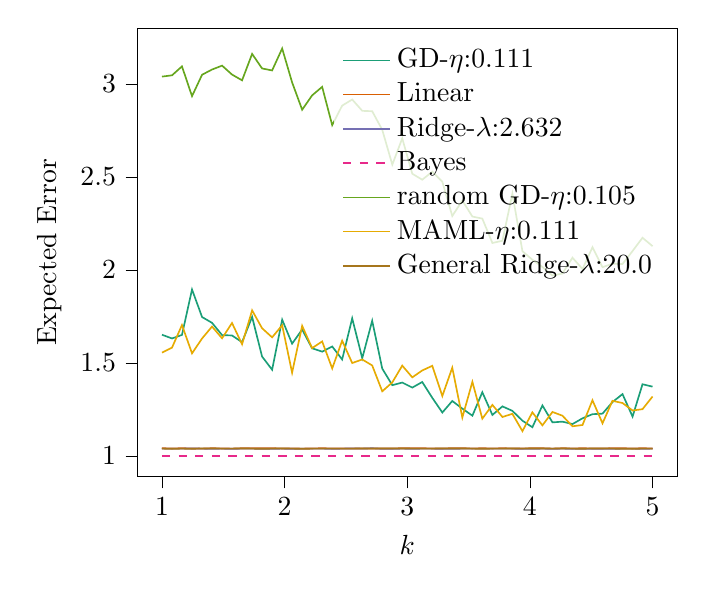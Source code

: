% This file was created with tikzplotlib v0.10.1.
\begin{tikzpicture}

\definecolor{chocolate217952}{RGB}{217,95,2}
\definecolor{darkcyan27158119}{RGB}{27,158,119}
\definecolor{darkgoldenrod16611829}{RGB}{166,118,29}
\definecolor{darkgray176}{RGB}{176,176,176}
\definecolor{deeppink23141138}{RGB}{231,41,138}
\definecolor{lightslategray117112179}{RGB}{117,112,179}
\definecolor{olivedrab10216630}{RGB}{102,166,30}
\definecolor{orange2301712}{RGB}{230,171,2}

\begin{axis}[
legend cell align={left},
legend style={fill opacity=0.8, draw opacity=1, text opacity=1, draw=none},
tick align=outside,
tick pos=left,
x grid style={darkgray176},
xlabel={\(\displaystyle k\)},
xmin=0.8, xmax=5.2,
xtick style={color=black},
y grid style={darkgray176},
ylabel={Expected Error},
ymin=0.89, ymax=3.299,
ytick style={color=black}
]
\addplot [semithick, darkcyan27158119]
table {%
1 1.652
1.082 1.632
1.163 1.651
1.245 1.895
1.327 1.747
1.408 1.716
1.49 1.65
1.571 1.648
1.653 1.612
1.735 1.748
1.816 1.535
1.898 1.464
1.98 1.733
2.061 1.604
2.143 1.68
2.224 1.579
2.306 1.561
2.388 1.589
2.469 1.519
2.551 1.74
2.633 1.526
2.714 1.727
2.796 1.47
2.878 1.381
2.959 1.395
3.041 1.368
3.122 1.398
3.204 1.313
3.286 1.234
3.367 1.296
3.449 1.255
3.531 1.217
3.612 1.343
3.694 1.221
3.776 1.267
3.857 1.243
3.939 1.19
4.02 1.155
4.102 1.272
4.184 1.181
4.265 1.185
4.347 1.172
4.429 1.203
4.51 1.225
4.592 1.228
4.673 1.29
4.755 1.333
4.837 1.212
4.918 1.386
5 1.373
};
\addlegendentry{GD-$\eta$:0.111}
\addplot [semithick, chocolate217952]
table {%
1 1.042
1.082 1.041
1.163 1.042
1.245 1.041
1.327 1.04
1.408 1.042
1.49 1.041
1.571 1.04
1.653 1.042
1.735 1.042
1.816 1.042
1.898 1.042
1.98 1.041
2.061 1.041
2.143 1.04
2.224 1.041
2.306 1.042
2.388 1.041
2.469 1.041
2.551 1.041
2.633 1.041
2.714 1.041
2.796 1.041
2.878 1.041
2.959 1.042
3.041 1.042
3.122 1.042
3.204 1.041
3.286 1.041
3.367 1.042
3.449 1.042
3.531 1.041
3.612 1.042
3.694 1.041
3.776 1.042
3.857 1.041
3.939 1.041
4.02 1.042
4.102 1.042
4.184 1.04
4.265 1.042
4.347 1.041
4.429 1.042
4.51 1.041
4.592 1.041
4.673 1.042
4.755 1.042
4.837 1.041
4.918 1.042
5 1.041
};
\addlegendentry{Linear}
\addplot [semithick, lightslategray117112179]
table {%
1 1.04
1.082 1.04
1.163 1.04
1.245 1.041
1.327 1.04
1.408 1.039
1.49 1.04
1.571 1.039
1.653 1.04
1.735 1.04
1.816 1.039
1.898 1.039
1.98 1.04
2.061 1.039
2.143 1.04
2.224 1.04
2.306 1.04
2.388 1.039
2.469 1.04
2.551 1.041
2.633 1.04
2.714 1.042
2.796 1.039
2.878 1.039
2.959 1.04
3.041 1.039
3.122 1.04
3.204 1.04
3.286 1.039
3.367 1.039
3.449 1.04
3.531 1.04
3.612 1.04
3.694 1.04
3.776 1.04
3.857 1.04
3.939 1.039
4.02 1.039
4.102 1.04
4.184 1.039
4.265 1.04
4.347 1.039
4.429 1.039
4.51 1.039
4.592 1.039
4.673 1.039
4.755 1.04
4.837 1.04
4.918 1.039
5 1.04
};
\addlegendentry{Ridge-$\lambda$:2.632}
\addplot [semithick, deeppink23141138, dashed]
table {%
1 1.0
1.082 1.0
1.163 1.0
1.245 1.0
1.327 1.0
1.408 1.0
1.49 1.0
1.571 1.0
1.653 1.0
1.735 1.0
1.816 1.0
1.898 1.0
1.98 1.0
2.061 1.0
2.143 1.0
2.224 1.0
2.306 1.0
2.388 1.0
2.469 1.0
2.551 1.0
2.633 1.0
2.714 1.0
2.796 1.0
2.878 1.0
2.959 1.0
3.041 1.0
3.122 1.0
3.204 1.0
3.286 1.0
3.367 1.0
3.449 1.0
3.531 1.0
3.612 1.0
3.694 1.0
3.776 1.0
3.857 1.0
3.939 1.0
4.02 1.0
4.102 1.0
4.184 1.0
4.265 1.0
4.347 1.0
4.429 1.0
4.51 1.0
4.592 1.0
4.673 1.0
4.755 1.0
4.837 1.0
4.918 1.0
5 1.0
};
\addlegendentry{Bayes}
\addplot [semithick, olivedrab10216630]
table {%
1 3.039
1.082 3.046
1.163 3.094
1.245 2.934
1.327 3.049
1.408 3.077
1.49 3.098
1.571 3.05
1.653 3.019
1.735 3.161
1.816 3.083
1.898 3.072
1.98 3.19
2.061 3.008
2.143 2.861
2.224 2.938
2.306 2.984
2.388 2.778
2.469 2.883
2.551 2.916
2.633 2.855
2.714 2.853
2.796 2.753
2.878 2.566
2.959 2.707
3.041 2.517
3.122 2.485
3.204 2.528
3.286 2.474
3.367 2.29
3.449 2.373
3.531 2.287
3.612 2.276
3.694 2.145
3.776 2.157
3.857 2.41
3.939 2.101
4.02 2.055
4.102 2.016
4.184 1.97
4.265 1.981
4.347 2.066
4.429 2.005
4.51 2.122
4.592 2.015
4.673 2.034
4.755 2.032
4.837 2.102
4.918 2.173
5 2.128
};
\addlegendentry{random GD-$\eta$:0.105}
\addplot [semithick, orange2301712]
table {%
1 1.556
1.082 1.583
1.163 1.704
1.245 1.552
1.327 1.632
1.408 1.696
1.49 1.633
1.571 1.715
1.653 1.601
1.735 1.783
1.816 1.687
1.898 1.638
1.98 1.703
2.061 1.448
2.143 1.7
2.224 1.58
2.306 1.616
2.388 1.471
2.469 1.62
2.551 1.5
2.633 1.519
2.714 1.487
2.796 1.348
2.878 1.396
2.959 1.486
3.041 1.423
3.122 1.46
3.204 1.485
3.286 1.323
3.367 1.475
3.449 1.207
3.531 1.399
3.612 1.201
3.694 1.275
3.776 1.21
3.857 1.227
3.939 1.134
4.02 1.235
4.102 1.165
4.184 1.237
4.265 1.217
4.347 1.16
4.429 1.167
4.51 1.3
4.592 1.176
4.673 1.297
4.755 1.285
4.837 1.245
4.918 1.252
5 1.32
};
\addlegendentry{MAML-$\eta$:0.111}
\addplot [semithick, darkgoldenrod16611829]
table {%
1 1.04
1.082 1.039
1.163 1.04
1.245 1.039
1.327 1.041
1.408 1.041
1.49 1.04
1.571 1.04
1.653 1.041
1.735 1.04
1.816 1.039
1.898 1.04
1.98 1.041
2.061 1.04
2.143 1.039
2.224 1.04
2.306 1.04
2.388 1.04
2.469 1.04
2.551 1.04
2.633 1.041
2.714 1.041
2.796 1.041
2.878 1.041
2.959 1.041
3.041 1.04
3.122 1.04
3.204 1.04
3.286 1.041
3.367 1.041
3.449 1.041
3.531 1.04
3.612 1.039
3.694 1.04
3.776 1.04
3.857 1.041
3.939 1.04
4.02 1.041
4.102 1.041
4.184 1.04
4.265 1.041
4.347 1.04
4.429 1.039
4.51 1.041
4.592 1.041
4.673 1.04
4.755 1.039
4.837 1.039
4.918 1.04
5 1.04
};
\addlegendentry{General Ridge-$\lambda$:20.0}
\end{axis}

\end{tikzpicture}
